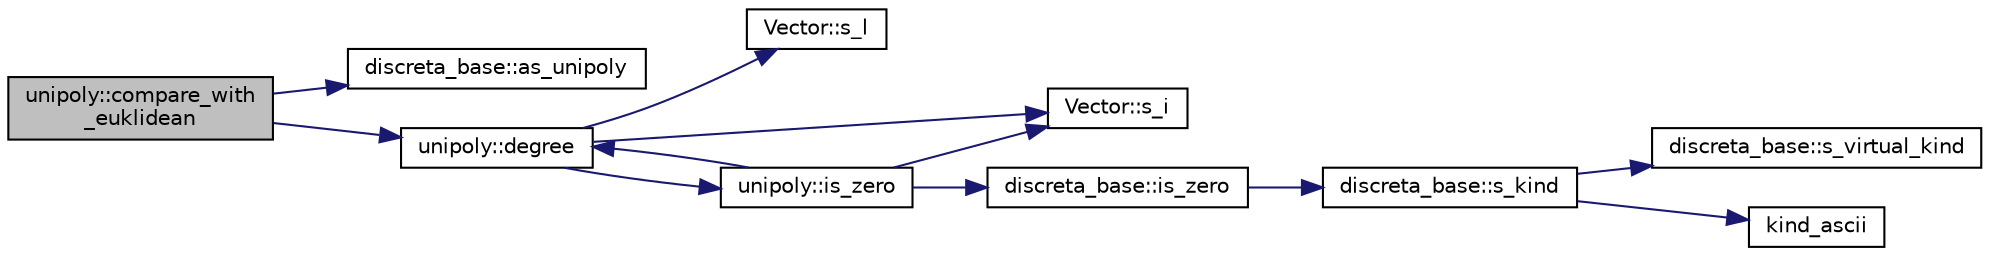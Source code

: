 digraph "unipoly::compare_with_euklidean"
{
  edge [fontname="Helvetica",fontsize="10",labelfontname="Helvetica",labelfontsize="10"];
  node [fontname="Helvetica",fontsize="10",shape=record];
  rankdir="LR";
  Node237 [label="unipoly::compare_with\l_euklidean",height=0.2,width=0.4,color="black", fillcolor="grey75", style="filled", fontcolor="black"];
  Node237 -> Node238 [color="midnightblue",fontsize="10",style="solid",fontname="Helvetica"];
  Node238 [label="discreta_base::as_unipoly",height=0.2,width=0.4,color="black", fillcolor="white", style="filled",URL="$d7/d71/classdiscreta__base.html#ad50d8027f039fe5c2478cddb243adc9d"];
  Node237 -> Node239 [color="midnightblue",fontsize="10",style="solid",fontname="Helvetica"];
  Node239 [label="unipoly::degree",height=0.2,width=0.4,color="black", fillcolor="white", style="filled",URL="$d1/d89/classunipoly.html#ab2b9692ea17ce32c0c8f2cc246517e37"];
  Node239 -> Node240 [color="midnightblue",fontsize="10",style="solid",fontname="Helvetica"];
  Node240 [label="Vector::s_l",height=0.2,width=0.4,color="black", fillcolor="white", style="filled",URL="$d5/db2/class_vector.html#ad2dc082288f858d22a528832289e0704"];
  Node239 -> Node241 [color="midnightblue",fontsize="10",style="solid",fontname="Helvetica"];
  Node241 [label="Vector::s_i",height=0.2,width=0.4,color="black", fillcolor="white", style="filled",URL="$d5/db2/class_vector.html#a1c4fe1752523df8119f70dd550244871"];
  Node239 -> Node242 [color="midnightblue",fontsize="10",style="solid",fontname="Helvetica"];
  Node242 [label="unipoly::is_zero",height=0.2,width=0.4,color="black", fillcolor="white", style="filled",URL="$d1/d89/classunipoly.html#a7bff4146466929655bf2bcfd42c682cf"];
  Node242 -> Node239 [color="midnightblue",fontsize="10",style="solid",fontname="Helvetica"];
  Node242 -> Node241 [color="midnightblue",fontsize="10",style="solid",fontname="Helvetica"];
  Node242 -> Node243 [color="midnightblue",fontsize="10",style="solid",fontname="Helvetica"];
  Node243 [label="discreta_base::is_zero",height=0.2,width=0.4,color="black", fillcolor="white", style="filled",URL="$d7/d71/classdiscreta__base.html#ac75f6bdc1ba1b406e26cf921adfd9864"];
  Node243 -> Node244 [color="midnightblue",fontsize="10",style="solid",fontname="Helvetica"];
  Node244 [label="discreta_base::s_kind",height=0.2,width=0.4,color="black", fillcolor="white", style="filled",URL="$d7/d71/classdiscreta__base.html#a8a830025c74adbbc3362418a7c2ba157"];
  Node244 -> Node245 [color="midnightblue",fontsize="10",style="solid",fontname="Helvetica"];
  Node245 [label="discreta_base::s_virtual_kind",height=0.2,width=0.4,color="black", fillcolor="white", style="filled",URL="$d7/d71/classdiscreta__base.html#a52778a6d6943a468be083d0785d418fb"];
  Node244 -> Node246 [color="midnightblue",fontsize="10",style="solid",fontname="Helvetica"];
  Node246 [label="kind_ascii",height=0.2,width=0.4,color="black", fillcolor="white", style="filled",URL="$d9/d60/discreta_8h.html#ad0ce825a9f29bc6cec27e1b64cfe27bf"];
}
